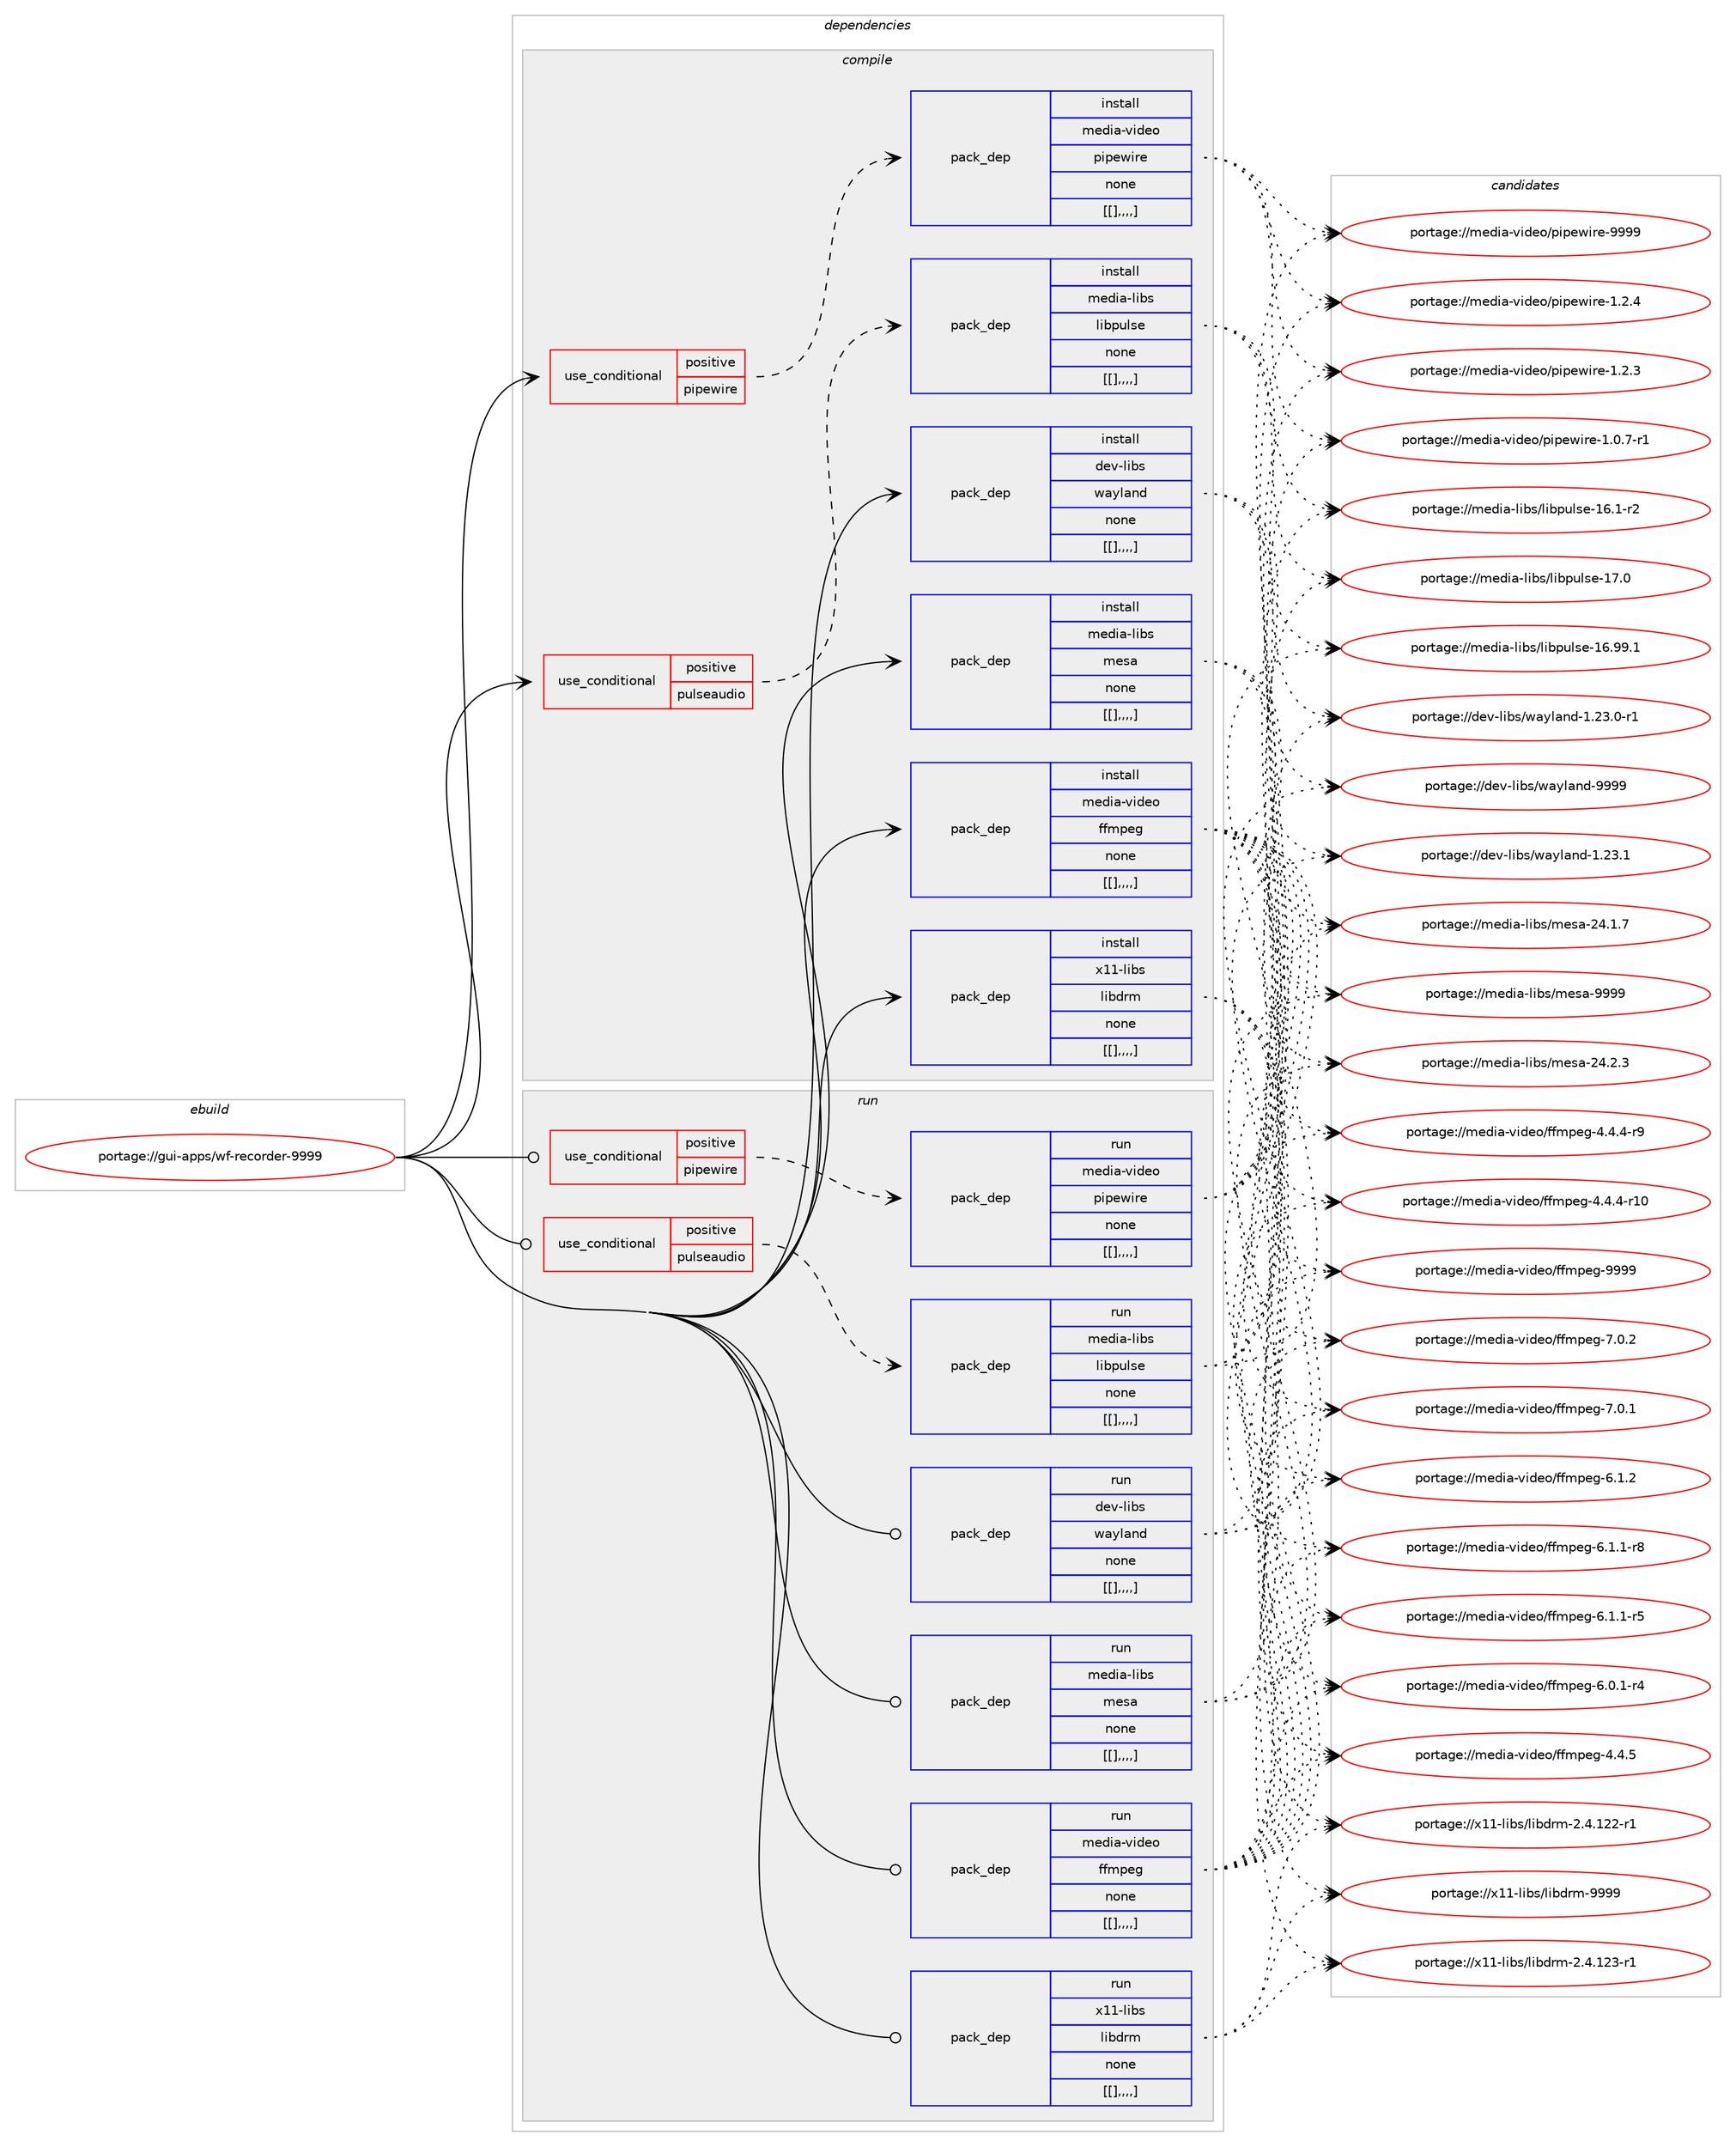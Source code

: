 digraph prolog {

# *************
# Graph options
# *************

newrank=true;
concentrate=true;
compound=true;
graph [rankdir=LR,fontname=Helvetica,fontsize=10,ranksep=1.5];#, ranksep=2.5, nodesep=0.2];
edge  [arrowhead=vee];
node  [fontname=Helvetica,fontsize=10];

# **********
# The ebuild
# **********

subgraph cluster_leftcol {
color=gray;
label=<<i>ebuild</i>>;
id [label="portage://gui-apps/wf-recorder-9999", color=red, width=4, href="../gui-apps/wf-recorder-9999.svg"];
}

# ****************
# The dependencies
# ****************

subgraph cluster_midcol {
color=gray;
label=<<i>dependencies</i>>;
subgraph cluster_compile {
fillcolor="#eeeeee";
style=filled;
label=<<i>compile</i>>;
subgraph cond68970 {
dependency248367 [label=<<TABLE BORDER="0" CELLBORDER="1" CELLSPACING="0" CELLPADDING="4"><TR><TD ROWSPAN="3" CELLPADDING="10">use_conditional</TD></TR><TR><TD>positive</TD></TR><TR><TD>pipewire</TD></TR></TABLE>>, shape=none, color=red];
subgraph pack177849 {
dependency248368 [label=<<TABLE BORDER="0" CELLBORDER="1" CELLSPACING="0" CELLPADDING="4" WIDTH="220"><TR><TD ROWSPAN="6" CELLPADDING="30">pack_dep</TD></TR><TR><TD WIDTH="110">install</TD></TR><TR><TD>media-video</TD></TR><TR><TD>pipewire</TD></TR><TR><TD>none</TD></TR><TR><TD>[[],,,,]</TD></TR></TABLE>>, shape=none, color=blue];
}
dependency248367:e -> dependency248368:w [weight=20,style="dashed",arrowhead="vee"];
}
id:e -> dependency248367:w [weight=20,style="solid",arrowhead="vee"];
subgraph cond68971 {
dependency248369 [label=<<TABLE BORDER="0" CELLBORDER="1" CELLSPACING="0" CELLPADDING="4"><TR><TD ROWSPAN="3" CELLPADDING="10">use_conditional</TD></TR><TR><TD>positive</TD></TR><TR><TD>pulseaudio</TD></TR></TABLE>>, shape=none, color=red];
subgraph pack177850 {
dependency248370 [label=<<TABLE BORDER="0" CELLBORDER="1" CELLSPACING="0" CELLPADDING="4" WIDTH="220"><TR><TD ROWSPAN="6" CELLPADDING="30">pack_dep</TD></TR><TR><TD WIDTH="110">install</TD></TR><TR><TD>media-libs</TD></TR><TR><TD>libpulse</TD></TR><TR><TD>none</TD></TR><TR><TD>[[],,,,]</TD></TR></TABLE>>, shape=none, color=blue];
}
dependency248369:e -> dependency248370:w [weight=20,style="dashed",arrowhead="vee"];
}
id:e -> dependency248369:w [weight=20,style="solid",arrowhead="vee"];
subgraph pack177851 {
dependency248371 [label=<<TABLE BORDER="0" CELLBORDER="1" CELLSPACING="0" CELLPADDING="4" WIDTH="220"><TR><TD ROWSPAN="6" CELLPADDING="30">pack_dep</TD></TR><TR><TD WIDTH="110">install</TD></TR><TR><TD>dev-libs</TD></TR><TR><TD>wayland</TD></TR><TR><TD>none</TD></TR><TR><TD>[[],,,,]</TD></TR></TABLE>>, shape=none, color=blue];
}
id:e -> dependency248371:w [weight=20,style="solid",arrowhead="vee"];
subgraph pack177852 {
dependency248372 [label=<<TABLE BORDER="0" CELLBORDER="1" CELLSPACING="0" CELLPADDING="4" WIDTH="220"><TR><TD ROWSPAN="6" CELLPADDING="30">pack_dep</TD></TR><TR><TD WIDTH="110">install</TD></TR><TR><TD>media-libs</TD></TR><TR><TD>mesa</TD></TR><TR><TD>none</TD></TR><TR><TD>[[],,,,]</TD></TR></TABLE>>, shape=none, color=blue];
}
id:e -> dependency248372:w [weight=20,style="solid",arrowhead="vee"];
subgraph pack177853 {
dependency248373 [label=<<TABLE BORDER="0" CELLBORDER="1" CELLSPACING="0" CELLPADDING="4" WIDTH="220"><TR><TD ROWSPAN="6" CELLPADDING="30">pack_dep</TD></TR><TR><TD WIDTH="110">install</TD></TR><TR><TD>media-video</TD></TR><TR><TD>ffmpeg</TD></TR><TR><TD>none</TD></TR><TR><TD>[[],,,,]</TD></TR></TABLE>>, shape=none, color=blue];
}
id:e -> dependency248373:w [weight=20,style="solid",arrowhead="vee"];
subgraph pack177854 {
dependency248374 [label=<<TABLE BORDER="0" CELLBORDER="1" CELLSPACING="0" CELLPADDING="4" WIDTH="220"><TR><TD ROWSPAN="6" CELLPADDING="30">pack_dep</TD></TR><TR><TD WIDTH="110">install</TD></TR><TR><TD>x11-libs</TD></TR><TR><TD>libdrm</TD></TR><TR><TD>none</TD></TR><TR><TD>[[],,,,]</TD></TR></TABLE>>, shape=none, color=blue];
}
id:e -> dependency248374:w [weight=20,style="solid",arrowhead="vee"];
}
subgraph cluster_compileandrun {
fillcolor="#eeeeee";
style=filled;
label=<<i>compile and run</i>>;
}
subgraph cluster_run {
fillcolor="#eeeeee";
style=filled;
label=<<i>run</i>>;
subgraph cond68972 {
dependency248375 [label=<<TABLE BORDER="0" CELLBORDER="1" CELLSPACING="0" CELLPADDING="4"><TR><TD ROWSPAN="3" CELLPADDING="10">use_conditional</TD></TR><TR><TD>positive</TD></TR><TR><TD>pipewire</TD></TR></TABLE>>, shape=none, color=red];
subgraph pack177855 {
dependency248376 [label=<<TABLE BORDER="0" CELLBORDER="1" CELLSPACING="0" CELLPADDING="4" WIDTH="220"><TR><TD ROWSPAN="6" CELLPADDING="30">pack_dep</TD></TR><TR><TD WIDTH="110">run</TD></TR><TR><TD>media-video</TD></TR><TR><TD>pipewire</TD></TR><TR><TD>none</TD></TR><TR><TD>[[],,,,]</TD></TR></TABLE>>, shape=none, color=blue];
}
dependency248375:e -> dependency248376:w [weight=20,style="dashed",arrowhead="vee"];
}
id:e -> dependency248375:w [weight=20,style="solid",arrowhead="odot"];
subgraph cond68973 {
dependency248377 [label=<<TABLE BORDER="0" CELLBORDER="1" CELLSPACING="0" CELLPADDING="4"><TR><TD ROWSPAN="3" CELLPADDING="10">use_conditional</TD></TR><TR><TD>positive</TD></TR><TR><TD>pulseaudio</TD></TR></TABLE>>, shape=none, color=red];
subgraph pack177856 {
dependency248378 [label=<<TABLE BORDER="0" CELLBORDER="1" CELLSPACING="0" CELLPADDING="4" WIDTH="220"><TR><TD ROWSPAN="6" CELLPADDING="30">pack_dep</TD></TR><TR><TD WIDTH="110">run</TD></TR><TR><TD>media-libs</TD></TR><TR><TD>libpulse</TD></TR><TR><TD>none</TD></TR><TR><TD>[[],,,,]</TD></TR></TABLE>>, shape=none, color=blue];
}
dependency248377:e -> dependency248378:w [weight=20,style="dashed",arrowhead="vee"];
}
id:e -> dependency248377:w [weight=20,style="solid",arrowhead="odot"];
subgraph pack177857 {
dependency248379 [label=<<TABLE BORDER="0" CELLBORDER="1" CELLSPACING="0" CELLPADDING="4" WIDTH="220"><TR><TD ROWSPAN="6" CELLPADDING="30">pack_dep</TD></TR><TR><TD WIDTH="110">run</TD></TR><TR><TD>dev-libs</TD></TR><TR><TD>wayland</TD></TR><TR><TD>none</TD></TR><TR><TD>[[],,,,]</TD></TR></TABLE>>, shape=none, color=blue];
}
id:e -> dependency248379:w [weight=20,style="solid",arrowhead="odot"];
subgraph pack177858 {
dependency248380 [label=<<TABLE BORDER="0" CELLBORDER="1" CELLSPACING="0" CELLPADDING="4" WIDTH="220"><TR><TD ROWSPAN="6" CELLPADDING="30">pack_dep</TD></TR><TR><TD WIDTH="110">run</TD></TR><TR><TD>media-libs</TD></TR><TR><TD>mesa</TD></TR><TR><TD>none</TD></TR><TR><TD>[[],,,,]</TD></TR></TABLE>>, shape=none, color=blue];
}
id:e -> dependency248380:w [weight=20,style="solid",arrowhead="odot"];
subgraph pack177859 {
dependency248381 [label=<<TABLE BORDER="0" CELLBORDER="1" CELLSPACING="0" CELLPADDING="4" WIDTH="220"><TR><TD ROWSPAN="6" CELLPADDING="30">pack_dep</TD></TR><TR><TD WIDTH="110">run</TD></TR><TR><TD>media-video</TD></TR><TR><TD>ffmpeg</TD></TR><TR><TD>none</TD></TR><TR><TD>[[],,,,]</TD></TR></TABLE>>, shape=none, color=blue];
}
id:e -> dependency248381:w [weight=20,style="solid",arrowhead="odot"];
subgraph pack177860 {
dependency248382 [label=<<TABLE BORDER="0" CELLBORDER="1" CELLSPACING="0" CELLPADDING="4" WIDTH="220"><TR><TD ROWSPAN="6" CELLPADDING="30">pack_dep</TD></TR><TR><TD WIDTH="110">run</TD></TR><TR><TD>x11-libs</TD></TR><TR><TD>libdrm</TD></TR><TR><TD>none</TD></TR><TR><TD>[[],,,,]</TD></TR></TABLE>>, shape=none, color=blue];
}
id:e -> dependency248382:w [weight=20,style="solid",arrowhead="odot"];
}
}

# **************
# The candidates
# **************

subgraph cluster_choices {
rank=same;
color=gray;
label=<<i>candidates</i>>;

subgraph choice177849 {
color=black;
nodesep=1;
choice1091011001059745118105100101111471121051121011191051141014557575757 [label="portage://media-video/pipewire-9999", color=red, width=4,href="../media-video/pipewire-9999.svg"];
choice109101100105974511810510010111147112105112101119105114101454946504652 [label="portage://media-video/pipewire-1.2.4", color=red, width=4,href="../media-video/pipewire-1.2.4.svg"];
choice109101100105974511810510010111147112105112101119105114101454946504651 [label="portage://media-video/pipewire-1.2.3", color=red, width=4,href="../media-video/pipewire-1.2.3.svg"];
choice1091011001059745118105100101111471121051121011191051141014549464846554511449 [label="portage://media-video/pipewire-1.0.7-r1", color=red, width=4,href="../media-video/pipewire-1.0.7-r1.svg"];
dependency248368:e -> choice1091011001059745118105100101111471121051121011191051141014557575757:w [style=dotted,weight="100"];
dependency248368:e -> choice109101100105974511810510010111147112105112101119105114101454946504652:w [style=dotted,weight="100"];
dependency248368:e -> choice109101100105974511810510010111147112105112101119105114101454946504651:w [style=dotted,weight="100"];
dependency248368:e -> choice1091011001059745118105100101111471121051121011191051141014549464846554511449:w [style=dotted,weight="100"];
}
subgraph choice177850 {
color=black;
nodesep=1;
choice10910110010597451081059811547108105981121171081151014549554648 [label="portage://media-libs/libpulse-17.0", color=red, width=4,href="../media-libs/libpulse-17.0.svg"];
choice10910110010597451081059811547108105981121171081151014549544657574649 [label="portage://media-libs/libpulse-16.99.1", color=red, width=4,href="../media-libs/libpulse-16.99.1.svg"];
choice109101100105974510810598115471081059811211710811510145495446494511450 [label="portage://media-libs/libpulse-16.1-r2", color=red, width=4,href="../media-libs/libpulse-16.1-r2.svg"];
dependency248370:e -> choice10910110010597451081059811547108105981121171081151014549554648:w [style=dotted,weight="100"];
dependency248370:e -> choice10910110010597451081059811547108105981121171081151014549544657574649:w [style=dotted,weight="100"];
dependency248370:e -> choice109101100105974510810598115471081059811211710811510145495446494511450:w [style=dotted,weight="100"];
}
subgraph choice177851 {
color=black;
nodesep=1;
choice10010111845108105981154711997121108971101004557575757 [label="portage://dev-libs/wayland-9999", color=red, width=4,href="../dev-libs/wayland-9999.svg"];
choice100101118451081059811547119971211089711010045494650514649 [label="portage://dev-libs/wayland-1.23.1", color=red, width=4,href="../dev-libs/wayland-1.23.1.svg"];
choice1001011184510810598115471199712110897110100454946505146484511449 [label="portage://dev-libs/wayland-1.23.0-r1", color=red, width=4,href="../dev-libs/wayland-1.23.0-r1.svg"];
dependency248371:e -> choice10010111845108105981154711997121108971101004557575757:w [style=dotted,weight="100"];
dependency248371:e -> choice100101118451081059811547119971211089711010045494650514649:w [style=dotted,weight="100"];
dependency248371:e -> choice1001011184510810598115471199712110897110100454946505146484511449:w [style=dotted,weight="100"];
}
subgraph choice177852 {
color=black;
nodesep=1;
choice10910110010597451081059811547109101115974557575757 [label="portage://media-libs/mesa-9999", color=red, width=4,href="../media-libs/mesa-9999.svg"];
choice109101100105974510810598115471091011159745505246504651 [label="portage://media-libs/mesa-24.2.3", color=red, width=4,href="../media-libs/mesa-24.2.3.svg"];
choice109101100105974510810598115471091011159745505246494655 [label="portage://media-libs/mesa-24.1.7", color=red, width=4,href="../media-libs/mesa-24.1.7.svg"];
dependency248372:e -> choice10910110010597451081059811547109101115974557575757:w [style=dotted,weight="100"];
dependency248372:e -> choice109101100105974510810598115471091011159745505246504651:w [style=dotted,weight="100"];
dependency248372:e -> choice109101100105974510810598115471091011159745505246494655:w [style=dotted,weight="100"];
}
subgraph choice177853 {
color=black;
nodesep=1;
choice1091011001059745118105100101111471021021091121011034557575757 [label="portage://media-video/ffmpeg-9999", color=red, width=4,href="../media-video/ffmpeg-9999.svg"];
choice109101100105974511810510010111147102102109112101103455546484650 [label="portage://media-video/ffmpeg-7.0.2", color=red, width=4,href="../media-video/ffmpeg-7.0.2.svg"];
choice109101100105974511810510010111147102102109112101103455546484649 [label="portage://media-video/ffmpeg-7.0.1", color=red, width=4,href="../media-video/ffmpeg-7.0.1.svg"];
choice109101100105974511810510010111147102102109112101103455446494650 [label="portage://media-video/ffmpeg-6.1.2", color=red, width=4,href="../media-video/ffmpeg-6.1.2.svg"];
choice1091011001059745118105100101111471021021091121011034554464946494511456 [label="portage://media-video/ffmpeg-6.1.1-r8", color=red, width=4,href="../media-video/ffmpeg-6.1.1-r8.svg"];
choice1091011001059745118105100101111471021021091121011034554464946494511453 [label="portage://media-video/ffmpeg-6.1.1-r5", color=red, width=4,href="../media-video/ffmpeg-6.1.1-r5.svg"];
choice1091011001059745118105100101111471021021091121011034554464846494511452 [label="portage://media-video/ffmpeg-6.0.1-r4", color=red, width=4,href="../media-video/ffmpeg-6.0.1-r4.svg"];
choice109101100105974511810510010111147102102109112101103455246524653 [label="portage://media-video/ffmpeg-4.4.5", color=red, width=4,href="../media-video/ffmpeg-4.4.5.svg"];
choice1091011001059745118105100101111471021021091121011034552465246524511457 [label="portage://media-video/ffmpeg-4.4.4-r9", color=red, width=4,href="../media-video/ffmpeg-4.4.4-r9.svg"];
choice109101100105974511810510010111147102102109112101103455246524652451144948 [label="portage://media-video/ffmpeg-4.4.4-r10", color=red, width=4,href="../media-video/ffmpeg-4.4.4-r10.svg"];
dependency248373:e -> choice1091011001059745118105100101111471021021091121011034557575757:w [style=dotted,weight="100"];
dependency248373:e -> choice109101100105974511810510010111147102102109112101103455546484650:w [style=dotted,weight="100"];
dependency248373:e -> choice109101100105974511810510010111147102102109112101103455546484649:w [style=dotted,weight="100"];
dependency248373:e -> choice109101100105974511810510010111147102102109112101103455446494650:w [style=dotted,weight="100"];
dependency248373:e -> choice1091011001059745118105100101111471021021091121011034554464946494511456:w [style=dotted,weight="100"];
dependency248373:e -> choice1091011001059745118105100101111471021021091121011034554464946494511453:w [style=dotted,weight="100"];
dependency248373:e -> choice1091011001059745118105100101111471021021091121011034554464846494511452:w [style=dotted,weight="100"];
dependency248373:e -> choice109101100105974511810510010111147102102109112101103455246524653:w [style=dotted,weight="100"];
dependency248373:e -> choice1091011001059745118105100101111471021021091121011034552465246524511457:w [style=dotted,weight="100"];
dependency248373:e -> choice109101100105974511810510010111147102102109112101103455246524652451144948:w [style=dotted,weight="100"];
}
subgraph choice177854 {
color=black;
nodesep=1;
choice1204949451081059811547108105981001141094557575757 [label="portage://x11-libs/libdrm-9999", color=red, width=4,href="../x11-libs/libdrm-9999.svg"];
choice12049494510810598115471081059810011410945504652464950514511449 [label="portage://x11-libs/libdrm-2.4.123-r1", color=red, width=4,href="../x11-libs/libdrm-2.4.123-r1.svg"];
choice12049494510810598115471081059810011410945504652464950504511449 [label="portage://x11-libs/libdrm-2.4.122-r1", color=red, width=4,href="../x11-libs/libdrm-2.4.122-r1.svg"];
dependency248374:e -> choice1204949451081059811547108105981001141094557575757:w [style=dotted,weight="100"];
dependency248374:e -> choice12049494510810598115471081059810011410945504652464950514511449:w [style=dotted,weight="100"];
dependency248374:e -> choice12049494510810598115471081059810011410945504652464950504511449:w [style=dotted,weight="100"];
}
subgraph choice177855 {
color=black;
nodesep=1;
choice1091011001059745118105100101111471121051121011191051141014557575757 [label="portage://media-video/pipewire-9999", color=red, width=4,href="../media-video/pipewire-9999.svg"];
choice109101100105974511810510010111147112105112101119105114101454946504652 [label="portage://media-video/pipewire-1.2.4", color=red, width=4,href="../media-video/pipewire-1.2.4.svg"];
choice109101100105974511810510010111147112105112101119105114101454946504651 [label="portage://media-video/pipewire-1.2.3", color=red, width=4,href="../media-video/pipewire-1.2.3.svg"];
choice1091011001059745118105100101111471121051121011191051141014549464846554511449 [label="portage://media-video/pipewire-1.0.7-r1", color=red, width=4,href="../media-video/pipewire-1.0.7-r1.svg"];
dependency248376:e -> choice1091011001059745118105100101111471121051121011191051141014557575757:w [style=dotted,weight="100"];
dependency248376:e -> choice109101100105974511810510010111147112105112101119105114101454946504652:w [style=dotted,weight="100"];
dependency248376:e -> choice109101100105974511810510010111147112105112101119105114101454946504651:w [style=dotted,weight="100"];
dependency248376:e -> choice1091011001059745118105100101111471121051121011191051141014549464846554511449:w [style=dotted,weight="100"];
}
subgraph choice177856 {
color=black;
nodesep=1;
choice10910110010597451081059811547108105981121171081151014549554648 [label="portage://media-libs/libpulse-17.0", color=red, width=4,href="../media-libs/libpulse-17.0.svg"];
choice10910110010597451081059811547108105981121171081151014549544657574649 [label="portage://media-libs/libpulse-16.99.1", color=red, width=4,href="../media-libs/libpulse-16.99.1.svg"];
choice109101100105974510810598115471081059811211710811510145495446494511450 [label="portage://media-libs/libpulse-16.1-r2", color=red, width=4,href="../media-libs/libpulse-16.1-r2.svg"];
dependency248378:e -> choice10910110010597451081059811547108105981121171081151014549554648:w [style=dotted,weight="100"];
dependency248378:e -> choice10910110010597451081059811547108105981121171081151014549544657574649:w [style=dotted,weight="100"];
dependency248378:e -> choice109101100105974510810598115471081059811211710811510145495446494511450:w [style=dotted,weight="100"];
}
subgraph choice177857 {
color=black;
nodesep=1;
choice10010111845108105981154711997121108971101004557575757 [label="portage://dev-libs/wayland-9999", color=red, width=4,href="../dev-libs/wayland-9999.svg"];
choice100101118451081059811547119971211089711010045494650514649 [label="portage://dev-libs/wayland-1.23.1", color=red, width=4,href="../dev-libs/wayland-1.23.1.svg"];
choice1001011184510810598115471199712110897110100454946505146484511449 [label="portage://dev-libs/wayland-1.23.0-r1", color=red, width=4,href="../dev-libs/wayland-1.23.0-r1.svg"];
dependency248379:e -> choice10010111845108105981154711997121108971101004557575757:w [style=dotted,weight="100"];
dependency248379:e -> choice100101118451081059811547119971211089711010045494650514649:w [style=dotted,weight="100"];
dependency248379:e -> choice1001011184510810598115471199712110897110100454946505146484511449:w [style=dotted,weight="100"];
}
subgraph choice177858 {
color=black;
nodesep=1;
choice10910110010597451081059811547109101115974557575757 [label="portage://media-libs/mesa-9999", color=red, width=4,href="../media-libs/mesa-9999.svg"];
choice109101100105974510810598115471091011159745505246504651 [label="portage://media-libs/mesa-24.2.3", color=red, width=4,href="../media-libs/mesa-24.2.3.svg"];
choice109101100105974510810598115471091011159745505246494655 [label="portage://media-libs/mesa-24.1.7", color=red, width=4,href="../media-libs/mesa-24.1.7.svg"];
dependency248380:e -> choice10910110010597451081059811547109101115974557575757:w [style=dotted,weight="100"];
dependency248380:e -> choice109101100105974510810598115471091011159745505246504651:w [style=dotted,weight="100"];
dependency248380:e -> choice109101100105974510810598115471091011159745505246494655:w [style=dotted,weight="100"];
}
subgraph choice177859 {
color=black;
nodesep=1;
choice1091011001059745118105100101111471021021091121011034557575757 [label="portage://media-video/ffmpeg-9999", color=red, width=4,href="../media-video/ffmpeg-9999.svg"];
choice109101100105974511810510010111147102102109112101103455546484650 [label="portage://media-video/ffmpeg-7.0.2", color=red, width=4,href="../media-video/ffmpeg-7.0.2.svg"];
choice109101100105974511810510010111147102102109112101103455546484649 [label="portage://media-video/ffmpeg-7.0.1", color=red, width=4,href="../media-video/ffmpeg-7.0.1.svg"];
choice109101100105974511810510010111147102102109112101103455446494650 [label="portage://media-video/ffmpeg-6.1.2", color=red, width=4,href="../media-video/ffmpeg-6.1.2.svg"];
choice1091011001059745118105100101111471021021091121011034554464946494511456 [label="portage://media-video/ffmpeg-6.1.1-r8", color=red, width=4,href="../media-video/ffmpeg-6.1.1-r8.svg"];
choice1091011001059745118105100101111471021021091121011034554464946494511453 [label="portage://media-video/ffmpeg-6.1.1-r5", color=red, width=4,href="../media-video/ffmpeg-6.1.1-r5.svg"];
choice1091011001059745118105100101111471021021091121011034554464846494511452 [label="portage://media-video/ffmpeg-6.0.1-r4", color=red, width=4,href="../media-video/ffmpeg-6.0.1-r4.svg"];
choice109101100105974511810510010111147102102109112101103455246524653 [label="portage://media-video/ffmpeg-4.4.5", color=red, width=4,href="../media-video/ffmpeg-4.4.5.svg"];
choice1091011001059745118105100101111471021021091121011034552465246524511457 [label="portage://media-video/ffmpeg-4.4.4-r9", color=red, width=4,href="../media-video/ffmpeg-4.4.4-r9.svg"];
choice109101100105974511810510010111147102102109112101103455246524652451144948 [label="portage://media-video/ffmpeg-4.4.4-r10", color=red, width=4,href="../media-video/ffmpeg-4.4.4-r10.svg"];
dependency248381:e -> choice1091011001059745118105100101111471021021091121011034557575757:w [style=dotted,weight="100"];
dependency248381:e -> choice109101100105974511810510010111147102102109112101103455546484650:w [style=dotted,weight="100"];
dependency248381:e -> choice109101100105974511810510010111147102102109112101103455546484649:w [style=dotted,weight="100"];
dependency248381:e -> choice109101100105974511810510010111147102102109112101103455446494650:w [style=dotted,weight="100"];
dependency248381:e -> choice1091011001059745118105100101111471021021091121011034554464946494511456:w [style=dotted,weight="100"];
dependency248381:e -> choice1091011001059745118105100101111471021021091121011034554464946494511453:w [style=dotted,weight="100"];
dependency248381:e -> choice1091011001059745118105100101111471021021091121011034554464846494511452:w [style=dotted,weight="100"];
dependency248381:e -> choice109101100105974511810510010111147102102109112101103455246524653:w [style=dotted,weight="100"];
dependency248381:e -> choice1091011001059745118105100101111471021021091121011034552465246524511457:w [style=dotted,weight="100"];
dependency248381:e -> choice109101100105974511810510010111147102102109112101103455246524652451144948:w [style=dotted,weight="100"];
}
subgraph choice177860 {
color=black;
nodesep=1;
choice1204949451081059811547108105981001141094557575757 [label="portage://x11-libs/libdrm-9999", color=red, width=4,href="../x11-libs/libdrm-9999.svg"];
choice12049494510810598115471081059810011410945504652464950514511449 [label="portage://x11-libs/libdrm-2.4.123-r1", color=red, width=4,href="../x11-libs/libdrm-2.4.123-r1.svg"];
choice12049494510810598115471081059810011410945504652464950504511449 [label="portage://x11-libs/libdrm-2.4.122-r1", color=red, width=4,href="../x11-libs/libdrm-2.4.122-r1.svg"];
dependency248382:e -> choice1204949451081059811547108105981001141094557575757:w [style=dotted,weight="100"];
dependency248382:e -> choice12049494510810598115471081059810011410945504652464950514511449:w [style=dotted,weight="100"];
dependency248382:e -> choice12049494510810598115471081059810011410945504652464950504511449:w [style=dotted,weight="100"];
}
}

}
